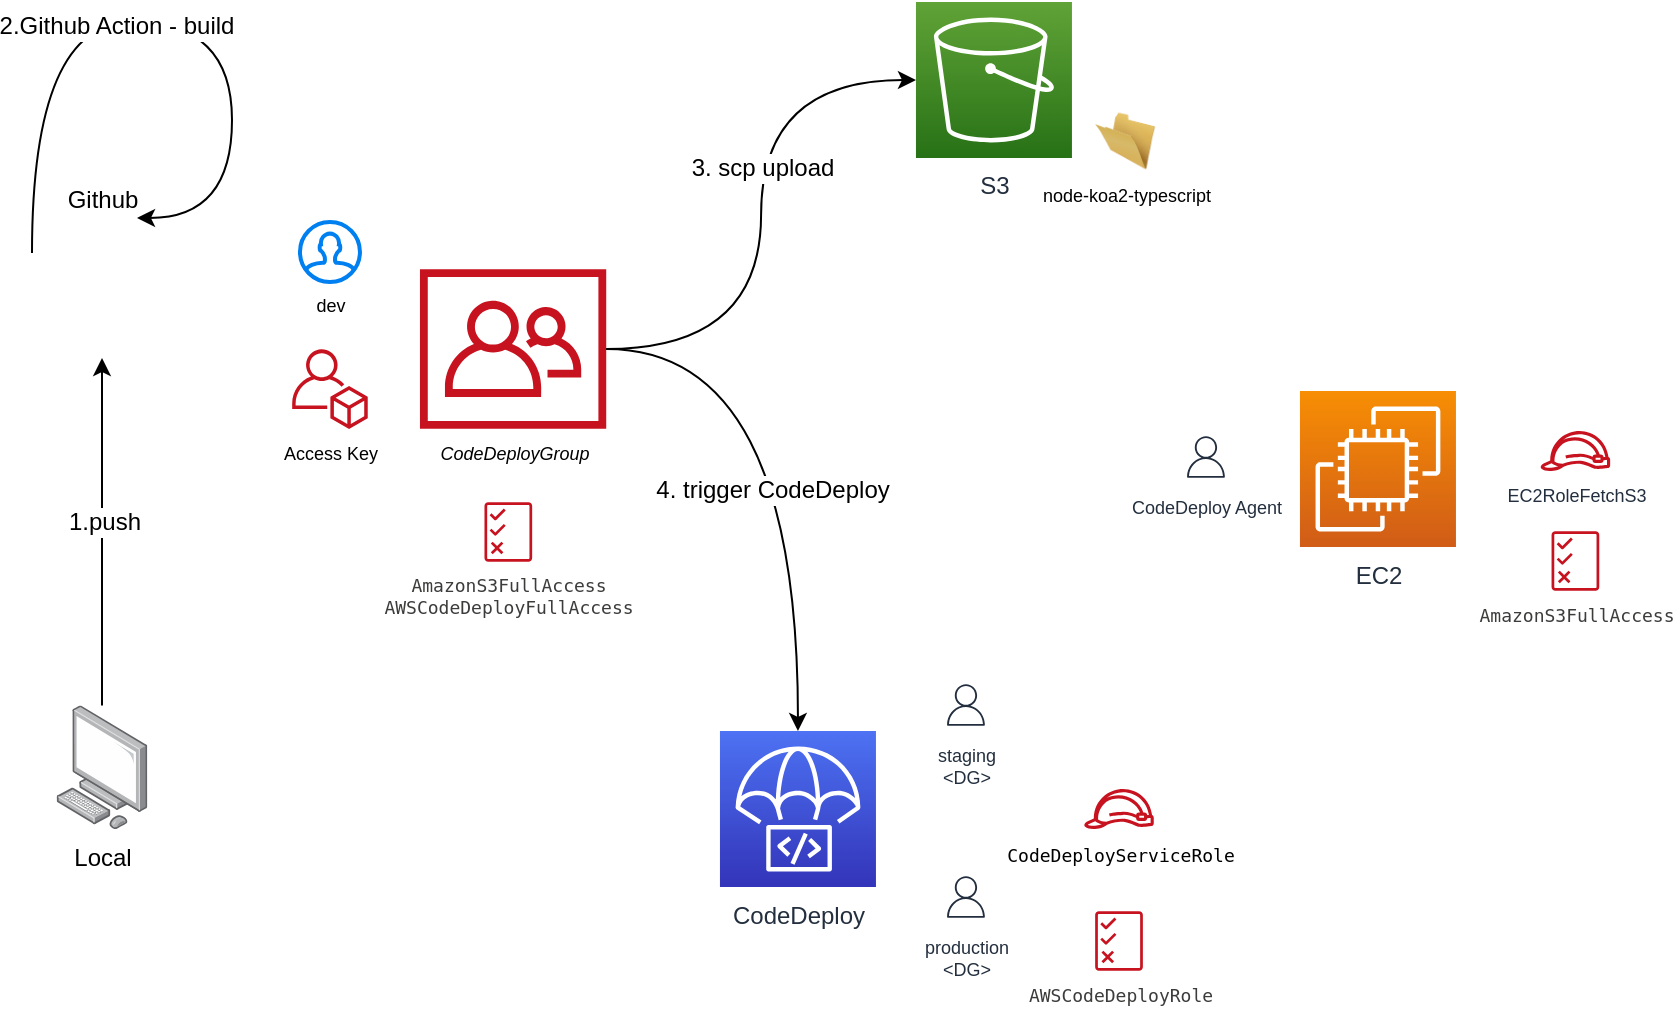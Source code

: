 <mxfile version="14.5.10" type="github">
  <diagram id="KYHajy9hAzlmg0D7gsDp" name="Page-1">
    <mxGraphModel dx="808" dy="689" grid="1" gridSize="10" guides="1" tooltips="1" connect="1" arrows="1" fold="1" page="1" pageScale="1" pageWidth="850" pageHeight="1100" math="0" shadow="0">
      <root>
        <mxCell id="0" />
        <mxCell id="1" parent="0" />
        <mxCell id="QSUdDy8CgD-3s1N1Uw83-1" value="EC2" style="points=[[0,0,0],[0.25,0,0],[0.5,0,0],[0.75,0,0],[1,0,0],[0,1,0],[0.25,1,0],[0.5,1,0],[0.75,1,0],[1,1,0],[0,0.25,0],[0,0.5,0],[0,0.75,0],[1,0.25,0],[1,0.5,0],[1,0.75,0]];outlineConnect=0;fontColor=#232F3E;gradientColor=#F78E04;gradientDirection=north;fillColor=#D05C17;strokeColor=#ffffff;dashed=0;verticalLabelPosition=bottom;verticalAlign=top;align=center;html=1;fontSize=12;fontStyle=0;aspect=fixed;shape=mxgraph.aws4.resourceIcon;resIcon=mxgraph.aws4.ec2;" parent="1" vertex="1">
          <mxGeometry x="663.98" y="254.5" width="78" height="78" as="geometry" />
        </mxCell>
        <mxCell id="QSUdDy8CgD-3s1N1Uw83-2" value="S3" style="points=[[0,0,0],[0.25,0,0],[0.5,0,0],[0.75,0,0],[1,0,0],[0,1,0],[0.25,1,0],[0.5,1,0],[0.75,1,0],[1,1,0],[0,0.25,0],[0,0.5,0],[0,0.75,0],[1,0.25,0],[1,0.5,0],[1,0.75,0]];outlineConnect=0;fontColor=#232F3E;gradientColor=#60A337;gradientDirection=north;fillColor=#277116;strokeColor=#ffffff;dashed=0;verticalLabelPosition=bottom;verticalAlign=top;align=center;html=1;fontSize=12;fontStyle=0;aspect=fixed;shape=mxgraph.aws4.resourceIcon;resIcon=mxgraph.aws4.s3;" parent="1" vertex="1">
          <mxGeometry x="471.98" y="60" width="78" height="78" as="geometry" />
        </mxCell>
        <mxCell id="QSUdDy8CgD-3s1N1Uw83-3" value="EC2RoleFetchS3" style="outlineConnect=0;fontColor=#232F3E;gradientColor=none;fillColor=#C7131F;strokeColor=none;dashed=0;verticalLabelPosition=bottom;verticalAlign=top;align=center;html=1;fontSize=9;fontStyle=0;aspect=fixed;pointerEvents=1;shape=mxgraph.aws4.role;" parent="1" vertex="1">
          <mxGeometry x="783.98" y="274.5" width="35.45" height="20" as="geometry" />
        </mxCell>
        <mxCell id="QSUdDy8CgD-3s1N1Uw83-8" value="&lt;span style=&quot;color: rgb(60 , 60 , 59) ; font-family: monospace , monospace ; font-size: 9px&quot;&gt;AmazonS3FullAccess&lt;/span&gt;&lt;span style=&quot;color: rgb(60 , 60 , 59) ; font-family: monospace , monospace ; font-size: 9px&quot;&gt;&lt;br style=&quot;font-size: 9px&quot;&gt;&lt;/span&gt;" style="outlineConnect=0;fontColor=#232F3E;gradientColor=none;fillColor=#C7131F;strokeColor=none;dashed=0;verticalLabelPosition=bottom;verticalAlign=top;align=center;html=1;fontSize=9;fontStyle=0;aspect=fixed;pointerEvents=1;shape=mxgraph.aws4.permissions;labelBackgroundColor=#ffffff;" parent="1" vertex="1">
          <mxGeometry x="789.78" y="324.5" width="23.85" height="30" as="geometry" />
        </mxCell>
        <mxCell id="QSUdDy8CgD-3s1N1Uw83-10" value="&lt;pre style=&quot;box-sizing: border-box ; border-width: 0px ; border-style: solid ; border-color: rgb(229 , 231 , 235) ; margin-top: 2em ; margin-bottom: 2em ; overflow-x: auto ; line-height: 1.778 ; border-radius: 0.5rem ; padding: 1.111em 1.333em&quot;&gt;&lt;code class=&quot;lang-bash&quot; style=&quot;box-sizing: border-box ; border-width: 0px ; border-style: solid ; border-color: rgb(229 , 231 , 235) ; font-family: inherit ; border-radius: 0px ; padding: 0px ; line-height: inherit&quot;&gt;CodeDeployServiceRole&lt;/code&gt;&lt;/pre&gt;" style="outlineConnect=0;gradientColor=none;fillColor=#C7131F;strokeColor=none;dashed=0;verticalLabelPosition=bottom;verticalAlign=top;align=center;html=1;fontSize=9;fontStyle=0;aspect=fixed;pointerEvents=1;shape=mxgraph.aws4.role;labelBackgroundColor=none;labelPosition=center;horizontal=1;spacingTop=-30;" parent="1" vertex="1">
          <mxGeometry x="555.78" y="453.5" width="35.45" height="20" as="geometry" />
        </mxCell>
        <mxCell id="QSUdDy8CgD-3s1N1Uw83-11" value="CodeDeploy" style="points=[[0,0,0],[0.25,0,0],[0.5,0,0],[0.75,0,0],[1,0,0],[0,1,0],[0.25,1,0],[0.5,1,0],[0.75,1,0],[1,1,0],[0,0.25,0],[0,0.5,0],[0,0.75,0],[1,0.25,0],[1,0.5,0],[1,0.75,0]];outlineConnect=0;fontColor=#232F3E;gradientColor=#4D72F3;gradientDirection=north;fillColor=#3334B9;strokeColor=#ffffff;dashed=0;verticalLabelPosition=bottom;verticalAlign=top;align=center;html=1;fontSize=12;fontStyle=0;aspect=fixed;shape=mxgraph.aws4.resourceIcon;resIcon=mxgraph.aws4.codedeploy;labelBackgroundColor=#ffffff;" parent="1" vertex="1">
          <mxGeometry x="373.98" y="424.5" width="78" height="78" as="geometry" />
        </mxCell>
        <mxCell id="gsVhObM5ISxaNvMVrzlj-1" value="Github" style="shape=image;html=1;verticalAlign=bottom;verticalLabelPosition=top;labelBackgroundColor=#ffffff;imageAspect=0;aspect=fixed;image=https://cdn1.iconfinder.com/data/icons/logotypes/32/github-128.png;fontSize=12;align=center;labelPosition=center;" vertex="1" parent="1">
          <mxGeometry x="30" y="168" width="70" height="70" as="geometry" />
        </mxCell>
        <mxCell id="gsVhObM5ISxaNvMVrzlj-3" value="&lt;span style=&quot;color: rgb(60 , 60 , 59) ; font-family: monospace , monospace ; font-size: 9px&quot;&gt;AWSCodeDeployRole&lt;/span&gt;&lt;span style=&quot;color: rgb(60 , 60 , 59) ; font-family: monospace , monospace ; font-size: 9px&quot;&gt;&lt;br style=&quot;font-size: 9px&quot;&gt;&lt;/span&gt;" style="outlineConnect=0;fontColor=#232F3E;gradientColor=none;fillColor=#C7131F;strokeColor=none;dashed=0;verticalLabelPosition=bottom;verticalAlign=top;align=center;html=1;fontSize=9;fontStyle=0;aspect=fixed;pointerEvents=1;shape=mxgraph.aws4.permissions;labelBackgroundColor=#ffffff;" vertex="1" parent="1">
          <mxGeometry x="561.58" y="514.5" width="23.85" height="30" as="geometry" />
        </mxCell>
        <mxCell id="gsVhObM5ISxaNvMVrzlj-4" value="staging&lt;br&gt;&amp;lt;DG&amp;gt;" style="outlineConnect=0;fontColor=#232F3E;gradientColor=none;strokeColor=#232F3E;fillColor=#ffffff;dashed=0;verticalLabelPosition=bottom;verticalAlign=top;align=center;html=1;fontSize=9;fontStyle=0;aspect=fixed;shape=mxgraph.aws4.resourceIcon;resIcon=mxgraph.aws4.user;" vertex="1" parent="1">
          <mxGeometry x="483.98" y="398.5" width="26" height="26" as="geometry" />
        </mxCell>
        <mxCell id="gsVhObM5ISxaNvMVrzlj-7" value="production&lt;br&gt;&amp;lt;DG&amp;gt;" style="outlineConnect=0;fontColor=#232F3E;gradientColor=none;strokeColor=#232F3E;fillColor=#ffffff;dashed=0;verticalLabelPosition=bottom;verticalAlign=top;align=center;html=1;fontSize=9;fontStyle=0;aspect=fixed;shape=mxgraph.aws4.resourceIcon;resIcon=mxgraph.aws4.user;" vertex="1" parent="1">
          <mxGeometry x="483.98" y="494.5" width="26" height="26" as="geometry" />
        </mxCell>
        <mxCell id="gsVhObM5ISxaNvMVrzlj-12" value="CodeDeploy Agent" style="outlineConnect=0;fontColor=#232F3E;gradientColor=none;strokeColor=#232F3E;fillColor=#ffffff;dashed=0;verticalLabelPosition=bottom;verticalAlign=top;align=center;html=1;fontSize=9;fontStyle=0;aspect=fixed;shape=mxgraph.aws4.resourceIcon;resIcon=mxgraph.aws4.user;" vertex="1" parent="1">
          <mxGeometry x="603.98" y="274.5" width="26" height="26" as="geometry" />
        </mxCell>
        <mxCell id="gsVhObM5ISxaNvMVrzlj-15" value="node-koa2-typescript" style="image;html=1;image=img/lib/clip_art/general/Empty_Folder_128x128.png;fontSize=9;align=center;" vertex="1" parent="1">
          <mxGeometry x="561.58" y="114.5" width="30" height="30" as="geometry" />
        </mxCell>
        <mxCell id="gsVhObM5ISxaNvMVrzlj-17" style="edgeStyle=orthogonalEdgeStyle;rounded=0;orthogonalLoop=1;jettySize=auto;html=1;entryX=0.5;entryY=1;entryDx=0;entryDy=0;fontSize=12;" edge="1" parent="1" source="gsVhObM5ISxaNvMVrzlj-16" target="gsVhObM5ISxaNvMVrzlj-1">
          <mxGeometry relative="1" as="geometry" />
        </mxCell>
        <mxCell id="gsVhObM5ISxaNvMVrzlj-18" value="1.push" style="edgeLabel;html=1;align=center;verticalAlign=middle;resizable=0;points=[];fontSize=12;" vertex="1" connectable="0" parent="gsVhObM5ISxaNvMVrzlj-17">
          <mxGeometry x="0.056" y="-1" relative="1" as="geometry">
            <mxPoint as="offset" />
          </mxGeometry>
        </mxCell>
        <mxCell id="gsVhObM5ISxaNvMVrzlj-16" value="Local" style="points=[];aspect=fixed;html=1;align=center;shadow=0;dashed=0;image;image=img/lib/allied_telesis/computer_and_terminals/Personal_Computer.svg;fontSize=12;" vertex="1" parent="1">
          <mxGeometry x="42.2" y="411.7" width="45.6" height="61.8" as="geometry" />
        </mxCell>
        <mxCell id="gsVhObM5ISxaNvMVrzlj-19" style="edgeStyle=orthogonalEdgeStyle;rounded=0;orthogonalLoop=1;jettySize=auto;html=1;fontSize=12;curved=1;exitX=0;exitY=0.25;exitDx=0;exitDy=0;entryX=0.75;entryY=0;entryDx=0;entryDy=0;" edge="1" parent="1" source="gsVhObM5ISxaNvMVrzlj-1" target="gsVhObM5ISxaNvMVrzlj-1">
          <mxGeometry relative="1" as="geometry">
            <Array as="points">
              <mxPoint x="30" y="70" />
              <mxPoint x="130" y="70" />
              <mxPoint x="130" y="168" />
            </Array>
          </mxGeometry>
        </mxCell>
        <mxCell id="gsVhObM5ISxaNvMVrzlj-20" value="2.Github Action - build" style="edgeLabel;html=1;align=center;verticalAlign=middle;resizable=0;points=[];fontSize=12;" vertex="1" connectable="0" parent="gsVhObM5ISxaNvMVrzlj-19">
          <mxGeometry x="-0.127" y="-2" relative="1" as="geometry">
            <mxPoint as="offset" />
          </mxGeometry>
        </mxCell>
        <mxCell id="gsVhObM5ISxaNvMVrzlj-21" value="" style="group" vertex="1" connectable="0" parent="1">
          <mxGeometry x="160" y="170" width="157.11" height="170" as="geometry" />
        </mxCell>
        <mxCell id="QSUdDy8CgD-3s1N1Uw83-4" value="&lt;em style=&quot;box-sizing: inherit; font-family: &amp;quot;ibm plex sans&amp;quot;, sans-serif; font-size: 9px;&quot;&gt;CodeDeployGroup&lt;/em&gt;" style="outlineConnect=0;gradientColor=none;fillColor=#C7131F;strokeColor=none;dashed=0;verticalLabelPosition=bottom;verticalAlign=top;align=center;html=1;fontSize=9;fontStyle=0;aspect=fixed;pointerEvents=1;shape=mxgraph.aws4.organizations_organizational_unit;labelBackgroundColor=#ffffff;" parent="gsVhObM5ISxaNvMVrzlj-21" vertex="1">
          <mxGeometry x="63.98" y="23.5" width="93.13" height="80" as="geometry" />
        </mxCell>
        <mxCell id="QSUdDy8CgD-3s1N1Uw83-5" value="&lt;span style=&quot;font-family: &amp;#34;ibm plex sans&amp;#34; , sans-serif ; font-size: 9px&quot;&gt;Access Key&lt;/span&gt;" style="outlineConnect=0;gradientColor=none;fillColor=#C7131F;strokeColor=none;dashed=0;verticalLabelPosition=bottom;verticalAlign=top;align=center;html=1;fontSize=9;fontStyle=0;aspect=fixed;pointerEvents=1;shape=mxgraph.aws4.organizations_account;labelBackgroundColor=#ffffff;" parent="gsVhObM5ISxaNvMVrzlj-21" vertex="1">
          <mxGeometry y="63.5" width="37.95" height="40" as="geometry" />
        </mxCell>
        <mxCell id="QSUdDy8CgD-3s1N1Uw83-6" value="&lt;span style=&quot;color: rgb(60, 60, 59); font-family: monospace, monospace; font-size: 9px;&quot;&gt;AmazonS3FullAccess&lt;br style=&quot;font-size: 9px;&quot;&gt;&lt;/span&gt;&lt;span style=&quot;color: rgb(60, 60, 59); font-family: monospace, monospace; font-size: 9px;&quot;&gt;AWSCodeDeployFullAccess&lt;/span&gt;&lt;span style=&quot;color: rgb(60, 60, 59); font-family: monospace, monospace; font-size: 9px;&quot;&gt;&lt;br style=&quot;font-size: 9px;&quot;&gt;&lt;/span&gt;" style="outlineConnect=0;fontColor=#232F3E;gradientColor=none;fillColor=#C7131F;strokeColor=none;dashed=0;verticalLabelPosition=bottom;verticalAlign=top;align=center;html=1;fontSize=9;fontStyle=0;aspect=fixed;pointerEvents=1;shape=mxgraph.aws4.permissions;labelBackgroundColor=#ffffff;" parent="gsVhObM5ISxaNvMVrzlj-21" vertex="1">
          <mxGeometry x="96.24" y="140" width="23.84" height="30" as="geometry" />
        </mxCell>
        <mxCell id="gsVhObM5ISxaNvMVrzlj-2" value="dev" style="html=1;verticalLabelPosition=bottom;align=center;labelBackgroundColor=#ffffff;verticalAlign=top;strokeWidth=2;strokeColor=#0080F0;shadow=0;dashed=0;shape=mxgraph.ios7.icons.user;fontSize=9;" vertex="1" parent="gsVhObM5ISxaNvMVrzlj-21">
          <mxGeometry x="3.98" width="30" height="30" as="geometry" />
        </mxCell>
        <mxCell id="gsVhObM5ISxaNvMVrzlj-22" style="edgeStyle=orthogonalEdgeStyle;curved=1;rounded=0;orthogonalLoop=1;jettySize=auto;html=1;entryX=0;entryY=0.5;entryDx=0;entryDy=0;entryPerimeter=0;fontSize=12;" edge="1" parent="1" source="QSUdDy8CgD-3s1N1Uw83-4" target="QSUdDy8CgD-3s1N1Uw83-2">
          <mxGeometry relative="1" as="geometry" />
        </mxCell>
        <mxCell id="gsVhObM5ISxaNvMVrzlj-23" value="3. scp upload" style="edgeLabel;html=1;align=center;verticalAlign=middle;resizable=0;points=[];fontSize=12;" vertex="1" connectable="0" parent="gsVhObM5ISxaNvMVrzlj-22">
          <mxGeometry x="0.161" relative="1" as="geometry">
            <mxPoint as="offset" />
          </mxGeometry>
        </mxCell>
        <mxCell id="gsVhObM5ISxaNvMVrzlj-24" style="edgeStyle=orthogonalEdgeStyle;curved=1;rounded=0;orthogonalLoop=1;jettySize=auto;html=1;entryX=0.5;entryY=0;entryDx=0;entryDy=0;entryPerimeter=0;fontSize=12;" edge="1" parent="1" source="QSUdDy8CgD-3s1N1Uw83-4" target="QSUdDy8CgD-3s1N1Uw83-11">
          <mxGeometry relative="1" as="geometry" />
        </mxCell>
        <mxCell id="gsVhObM5ISxaNvMVrzlj-25" value="4. trigger CodeDeploy" style="edgeLabel;html=1;align=center;verticalAlign=middle;resizable=0;points=[];fontSize=12;" vertex="1" connectable="0" parent="gsVhObM5ISxaNvMVrzlj-24">
          <mxGeometry x="0.16" y="-13" relative="1" as="geometry">
            <mxPoint as="offset" />
          </mxGeometry>
        </mxCell>
      </root>
    </mxGraphModel>
  </diagram>
</mxfile>
